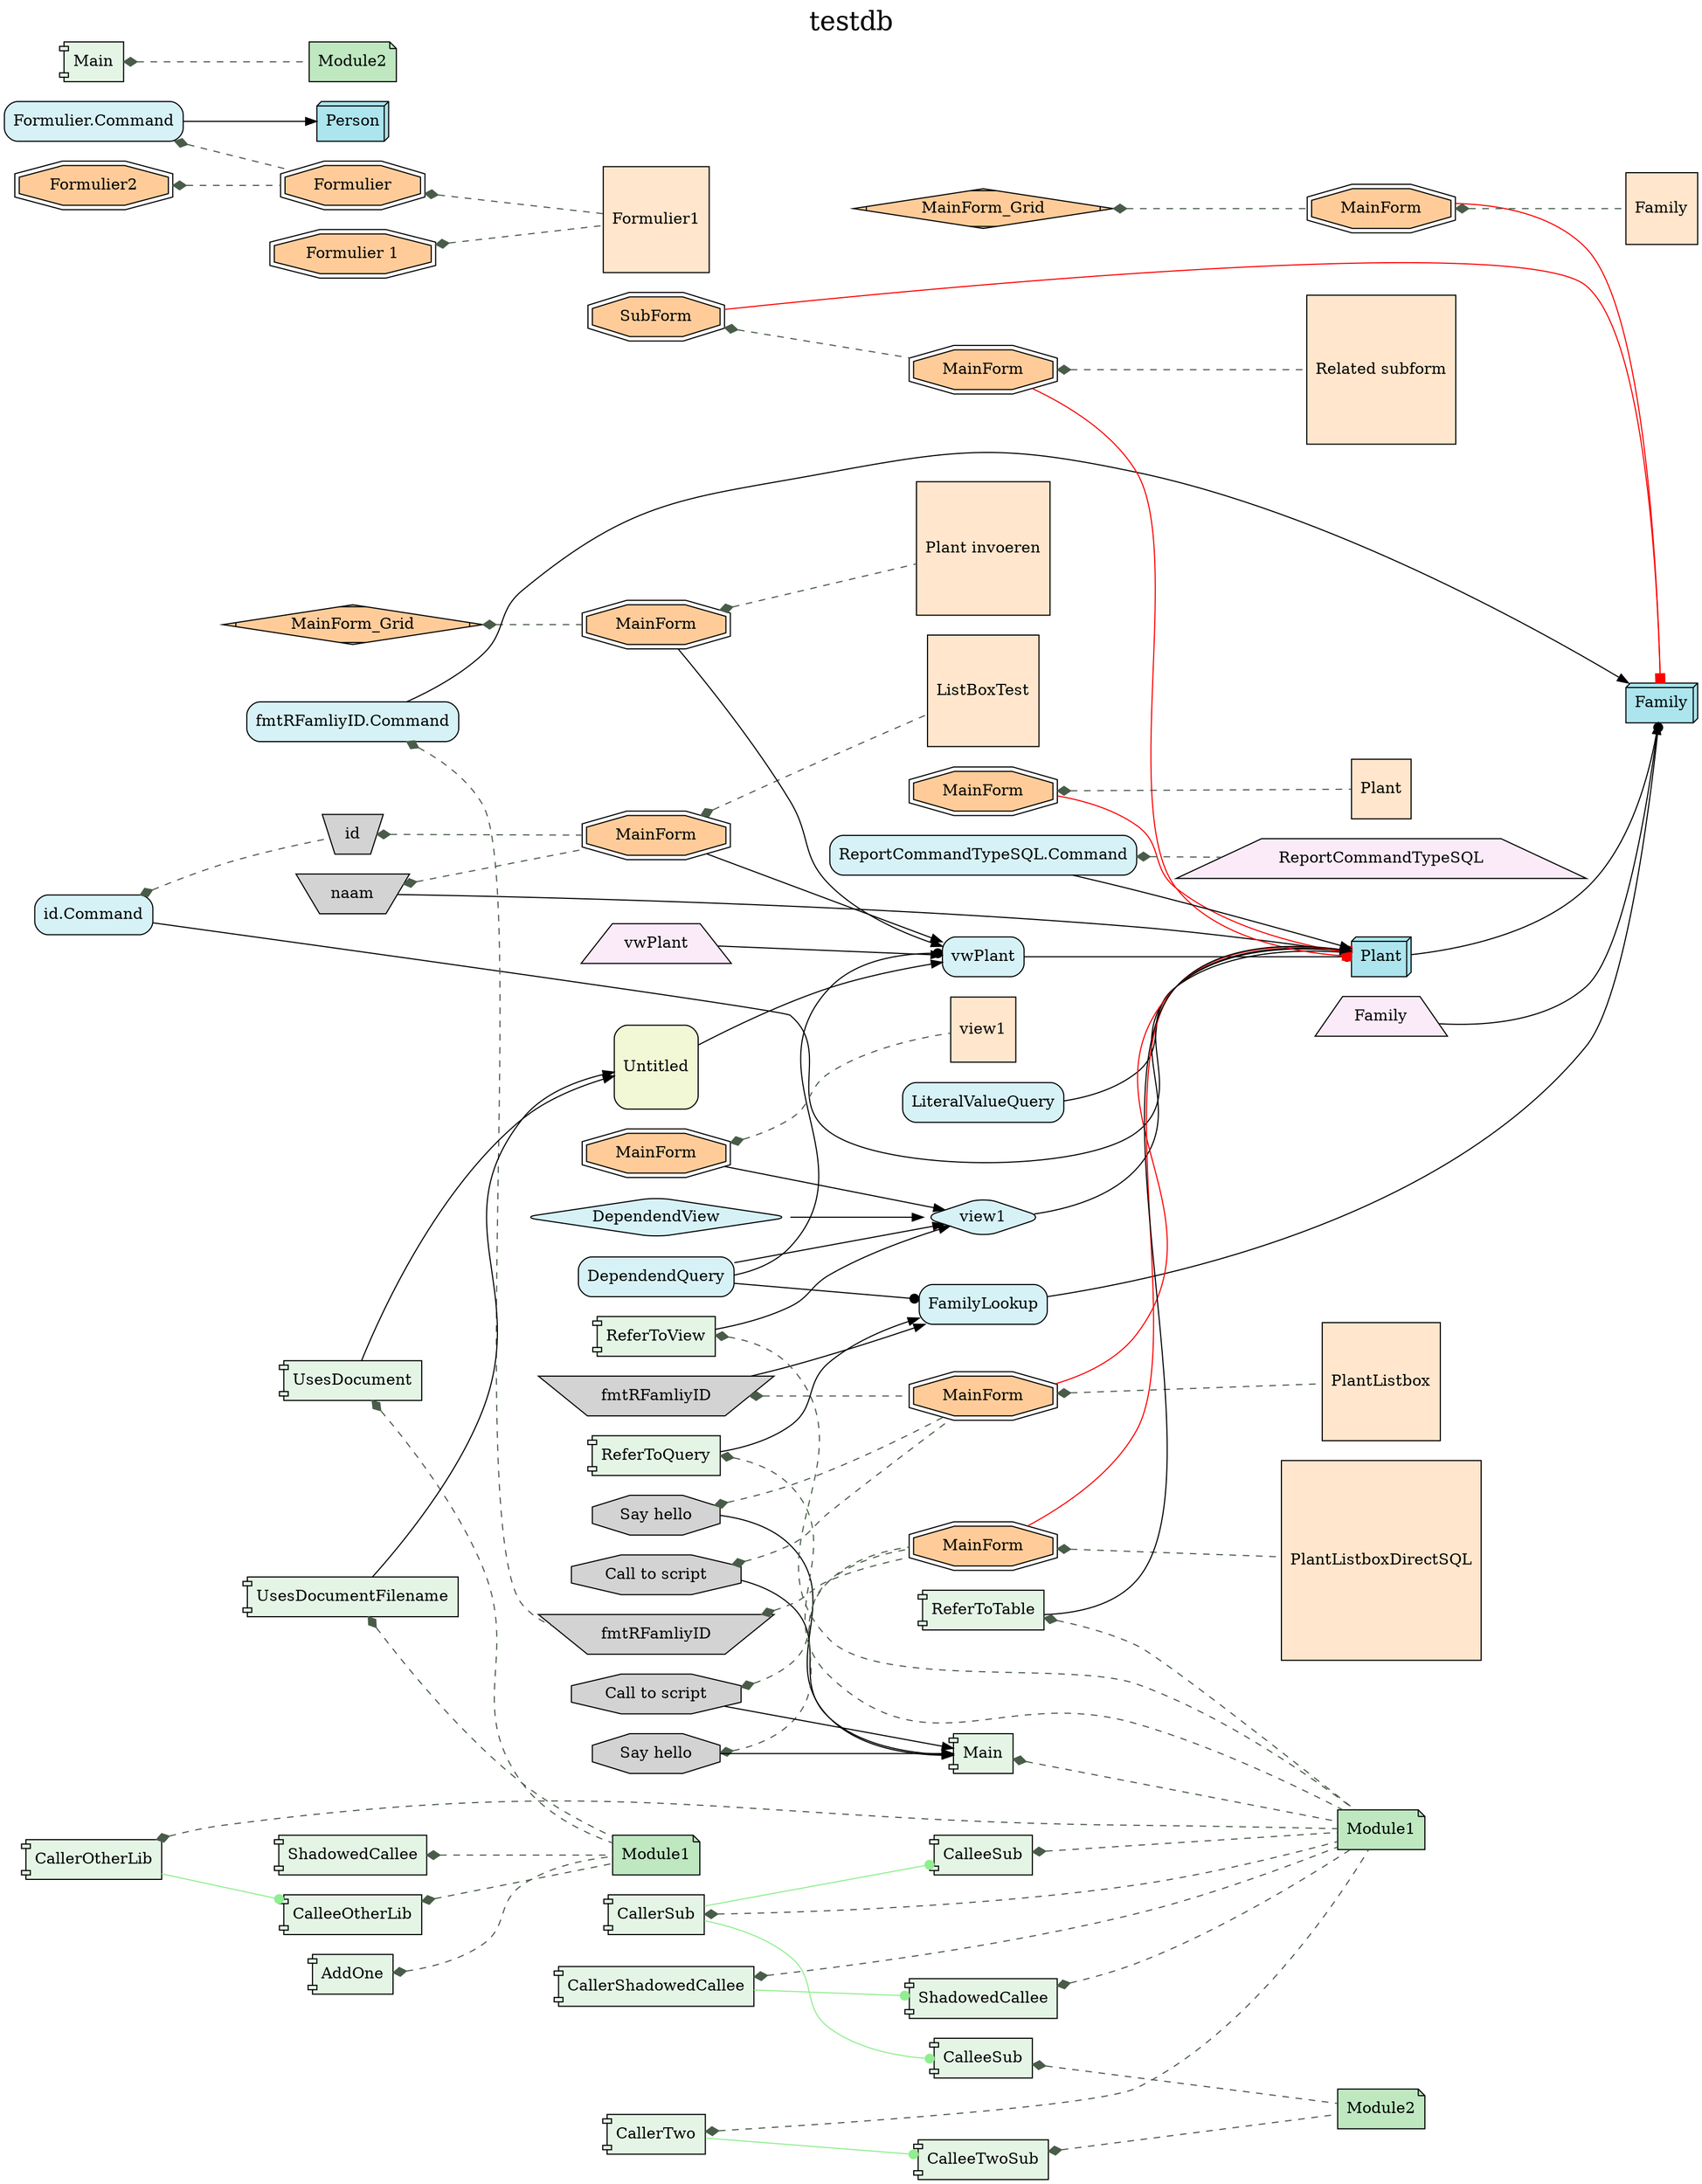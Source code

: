 digraph testdb {
	graph [rankdir=LR]
	graph [fontsize=24 label=testdb labelloc=top]
	1 [label=Family href="../table/family/index.html" id=1 tooltip="Family (table)" fillcolor="#ace5ee" shape=box3d style=filled]
	7 [label=Person href="../table/person/index.html" id=7 tooltip="Person (table)" fillcolor="#ace5ee" shape=box3d style=filled]
	13 [label=Plant href="../table/plant/index.html" id=13 tooltip="Plant (table)" fillcolor="#ace5ee" shape=box3d style=filled]
	21 [label=DependendView href="../view/dependendview/index.html" id=21 tooltip="DependendView (view)" fillcolor="#d6f2f7" shape=diamond style="filled,rounded"]
	34 [label=view1 href="../view/view1/index.html" id=34 tooltip="view1 (view)" fillcolor="#d6f2f7" shape=diamond style="filled,rounded"]
	45 [label=DependendQuery href="../query/dependendquery/index.html" id=45 tooltip="DependendQuery (query)" fillcolor="#d6f2f7" shape=box style="filled,rounded"]
	67 [label=FamilyLookup href="../query/familylookup/index.html" id=67 tooltip="FamilyLookup (query)" fillcolor="#d6f2f7" shape=box style="filled,rounded"]
	89 [label=LiteralValueQuery href="../query/literalvaluequery/index.html" id=89 tooltip="LiteralValueQuery (query)" fillcolor="#d6f2f7" shape=box style="filled,rounded"]
	122 [label=vwPlant href="../query/vwplant/index.html" id=122 tooltip="vwPlant (query)" fillcolor="#d6f2f7" shape=box style="filled,rounded"]
	135 [label=Family href="../form/family/index.html" id=135 tooltip="Family (form)" fillcolor="#ffe6cc" shape=square style=filled]
	136 [label=MainForm href="../form/family/index.html#136" id=136 tooltip="MainForm (subform)" fillcolor="#ffcc99" shape=doubleoctagon style=filled]
	136 -> 135 [arrowhead=none arrowtail=diamond color="#495C49" dir=back edgetooltip="MainForm is child of Family" style=dashed]
	137 [label=MainForm_Grid href="../form/family/index.html#137" id=137 tooltip="MainForm_Grid (grid)" fillcolor="#ffcc99" shape=Mdiamond style=filled]
	137 -> 136 [arrowhead=none arrowtail=diamond color="#495C49" dir=back edgetooltip="MainForm_Grid is child of MainForm" style=dashed]
	141 [label=Formulier1 href="../form/formulier1/index.html" id=141 tooltip="Formulier1 (form)" fillcolor="#ffe6cc" shape=square style=filled]
	142 [label=Formulier href="../form/formulier1/index.html#142" id=142 tooltip="Formulier (subform)" fillcolor="#ffcc99" shape=doubleoctagon style=filled]
	142 -> 141 [arrowhead=none arrowtail=diamond color="#495C49" dir=back edgetooltip="Formulier is child of Formulier1" style=dashed]
	143 [label=Formulier2 href="../form/formulier1/index.html#143" id=143 tooltip="Formulier2 (subform)" fillcolor="#ffcc99" shape=doubleoctagon style=filled]
	143 -> 142 [arrowhead=none arrowtail=diamond color="#495C49" dir=back edgetooltip="Formulier2 is child of Formulier" style=dashed]
	144 [label="Formulier.Command" href="../form/formulier1/index.html#144" id=144 tooltip="Formulier.Command (embeddedquery)" fillcolor="#d6f2f7" shape=box style="filled,rounded"]
	144 -> 142 [arrowhead=none arrowtail=diamond color="#495C49" dir=back edgetooltip="Formulier.Command is child of Formulier" style=dashed]
	154 [label="Formulier 1" href="../form/formulier1/index.html#154" id=154 tooltip="Formulier 1 (subform)" fillcolor="#ffcc99" shape=doubleoctagon style=filled]
	154 -> 141 [arrowhead=none arrowtail=diamond color="#495C49" dir=back edgetooltip="Formulier 1 is child of Formulier1" style=dashed]
	155 [label=ListBoxTest href="../form/listboxtest/index.html" id=155 tooltip="ListBoxTest (form)" fillcolor="#ffe6cc" shape=square style=filled]
	156 [label=MainForm href="../form/listboxtest/index.html#156" id=156 tooltip="MainForm (subform)" fillcolor="#ffcc99" shape=doubleoctagon style=filled]
	156 -> 155 [arrowhead=none arrowtail=diamond color="#495C49" dir=back edgetooltip="MainForm is child of ListBoxTest" style=dashed]
	158 [label=id href="../form/listboxtest/index.html#158" id=158 tooltip="id (listbox)" fillcolor="#d3d3d3" shape=invtrapezium style=filled]
	158 -> 156 [arrowhead=none arrowtail=diamond color="#495C49" dir=back edgetooltip="id is child of MainForm" style=dashed]
	159 [label="id.Command" href="../form/listboxtest/index.html#159" id=159 tooltip="id.Command (embeddedquery)" fillcolor="#d6f2f7" shape=box style="filled,rounded"]
	159 -> 158 [arrowhead=none arrowtail=diamond color="#495C49" dir=back edgetooltip="id.Command is child of id" style=dashed]
	180 [label=naam href="../form/listboxtest/index.html#180" id=180 tooltip="naam (listbox)" fillcolor="#d3d3d3" shape=invtrapezium style=filled]
	180 -> 156 [arrowhead=none arrowtail=diamond color="#495C49" dir=back edgetooltip="naam is child of MainForm" style=dashed]
	183 [label=Plant href="../form/plant/index.html" id=183 tooltip="Plant (form)" fillcolor="#ffe6cc" shape=square style=filled]
	184 [label=MainForm href="../form/plant/index.html#184" id=184 tooltip="MainForm (subform)" fillcolor="#ffcc99" shape=doubleoctagon style=filled]
	184 -> 183 [arrowhead=none arrowtail=diamond color="#495C49" dir=back edgetooltip="MainForm is child of Plant" style=dashed]
	191 [label="Plant invoeren" href="../form/plant-invoeren/index.html" id=191 tooltip="Plant invoeren (form)" fillcolor="#ffe6cc" shape=square style=filled]
	192 [label=MainForm href="../form/plant-invoeren/index.html#192" id=192 tooltip="MainForm (subform)" fillcolor="#ffcc99" shape=doubleoctagon style=filled]
	192 -> 191 [arrowhead=none arrowtail=diamond color="#495C49" dir=back edgetooltip="MainForm is child of Plant invoeren" style=dashed]
	193 [label=MainForm_Grid href="../form/plant-invoeren/index.html#193" id=193 tooltip="MainForm_Grid (grid)" fillcolor="#ffcc99" shape=Mdiamond style=filled]
	193 -> 192 [arrowhead=none arrowtail=diamond color="#495C49" dir=back edgetooltip="MainForm_Grid is child of MainForm" style=dashed]
	196 [label=PlantListbox href="../form/plantlistbox/index.html" id=196 tooltip="PlantListbox (form)" fillcolor="#ffe6cc" shape=square style=filled]
	197 [label=MainForm href="../form/plantlistbox/index.html#197" id=197 tooltip="MainForm (subform)" fillcolor="#ffcc99" shape=doubleoctagon style=filled]
	197 -> 196 [arrowhead=none arrowtail=diamond color="#495C49" dir=back edgetooltip="MainForm is child of PlantListbox" style=dashed]
	203 [label=fmtRFamliyID href="../form/plantlistbox/index.html#203" id=203 tooltip="fmtRFamliyID (listbox)" fillcolor="#d3d3d3" shape=invtrapezium style=filled]
	203 -> 197 [arrowhead=none arrowtail=diamond color="#495C49" dir=back edgetooltip="fmtRFamliyID is child of MainForm" style=dashed]
	204 [label="Say hello" href="../form/plantlistbox/index.html#204" id=204 tooltip="Knop 1 (control)" fillcolor="#d3d3d3" shape=octagon style=filled]
	204 -> 197 [arrowhead=none arrowtail=diamond color="#495C49" dir=back edgetooltip="Knop 1 is child of MainForm" style=dashed]
	207 [label="Call to script" href="../form/plantlistbox/index.html#207" id=207 tooltip="Knop 3 (control)" fillcolor="#d3d3d3" shape=octagon style=filled]
	207 -> 197 [arrowhead=none arrowtail=diamond color="#495C49" dir=back edgetooltip="Knop 3 is child of MainForm" style=dashed]
	210 [label=PlantListboxDirectSQL href="../form/plantlistboxdirectsql/index.html" id=210 tooltip="PlantListboxDirectSQL (form)" fillcolor="#ffe6cc" shape=square style=filled]
	211 [label=MainForm href="../form/plantlistboxdirectsql/index.html#211" id=211 tooltip="MainForm (subform)" fillcolor="#ffcc99" shape=doubleoctagon style=filled]
	211 -> 210 [arrowhead=none arrowtail=diamond color="#495C49" dir=back edgetooltip="MainForm is child of PlantListboxDirectSQL" style=dashed]
	217 [label=fmtRFamliyID href="../form/plantlistboxdirectsql/index.html#217" id=217 tooltip="fmtRFamliyID (listbox)" fillcolor="#d3d3d3" shape=invtrapezium style=filled]
	217 -> 211 [arrowhead=none arrowtail=diamond color="#495C49" dir=back edgetooltip="fmtRFamliyID is child of MainForm" style=dashed]
	218 [label="fmtRFamliyID.Command" href="../form/plantlistboxdirectsql/index.html#218" id=218 tooltip="fmtRFamliyID.Command (embeddedquery)" fillcolor="#d6f2f7" shape=box style="filled,rounded"]
	218 -> 217 [arrowhead=none arrowtail=diamond color="#495C49" dir=back edgetooltip="fmtRFamliyID.Command is child of fmtRFamliyID" style=dashed]
	238 [label="Say hello" href="../form/plantlistboxdirectsql/index.html#238" id=238 tooltip="Knop 1 (control)" fillcolor="#d3d3d3" shape=octagon style=filled]
	238 -> 211 [arrowhead=none arrowtail=diamond color="#495C49" dir=back edgetooltip="Knop 1 is child of MainForm" style=dashed]
	241 [label="Call to script" href="../form/plantlistboxdirectsql/index.html#241" id=241 tooltip="Knop 3 (control)" fillcolor="#d3d3d3" shape=octagon style=filled]
	241 -> 211 [arrowhead=none arrowtail=diamond color="#495C49" dir=back edgetooltip="Knop 3 is child of MainForm" style=dashed]
	244 [label="Related subform" href="../form/related-subform/index.html" id=244 tooltip="Related subform (form)" fillcolor="#ffe6cc" shape=square style=filled]
	245 [label=MainForm href="../form/related-subform/index.html#245" id=245 tooltip="MainForm (subform)" fillcolor="#ffcc99" shape=doubleoctagon style=filled]
	245 -> 244 [arrowhead=none arrowtail=diamond color="#495C49" dir=back edgetooltip="MainForm is child of Related subform" style=dashed]
	252 [label=SubForm href="../form/related-subform/index.html#252" id=252 tooltip="SubForm (subform)" fillcolor="#ffcc99" shape=doubleoctagon style=filled]
	252 -> 245 [arrowhead=none arrowtail=diamond color="#495C49" dir=back edgetooltip="SubForm is child of MainForm" style=dashed]
	259 [label=view1 href="../form/view1/index.html" id=259 tooltip="view1 (form)" fillcolor="#ffe6cc" shape=square style=filled]
	260 [label=MainForm href="../form/view1/index.html#260" id=260 tooltip="MainForm (subform)" fillcolor="#ffcc99" shape=doubleoctagon style=filled]
	260 -> 259 [arrowhead=none arrowtail=diamond color="#495C49" dir=back edgetooltip="MainForm is child of view1" style=dashed]
	263 [label=Family href="../report/family/index.html" id=263 tooltip="Family (report)" fillcolor="#fbebf9" shape=trapezium style=filled]
	264 [label=ReportCommandTypeSQL href="../report/reportcommandtypesql/index.html" id=264 tooltip="ReportCommandTypeSQL (report)" fillcolor="#fbebf9" shape=trapezium style=filled]
	265 [label="ReportCommandTypeSQL.Command" href="../report/reportcommandtypesql/index.html#265" id=265 tooltip="ReportCommandTypeSQL.Command (embeddedquery)" fillcolor="#d6f2f7" shape=box style="filled,rounded"]
	265 -> 264 [arrowhead=none arrowtail=diamond color="#495C49" dir=back edgetooltip="ReportCommandTypeSQL.Command is child of ReportCommandTypeSQL" style=dashed]
	276 [label=vwPlant href="../report/vwplant/index.html" id=276 tooltip="vwPlant (report)" fillcolor="#fbebf9" shape=trapezium style=filled]
	278 [label=Module1 href="../module/module1.standard/index.html" id=278 tooltip="Module1 (module)" fillcolor="#bfe8c1" shape=note style=filled]
	279 [label=UsesDocument href="../basicfunction/usesdocument.module1.standard/index.html" id=279 tooltip="UsesDocument (basicfunction)" fillcolor="#e4f5e5" shape=component style=filled]
	279 -> 278 [arrowhead=none arrowtail=diamond color="#495C49" dir=back edgetooltip="UsesDocument is child of Module1" style=dashed]
	291 [label=UsesDocumentFilename href="../basicfunction/usesdocumentfilename.module1.standard/index.html" id=291 tooltip="UsesDocumentFilename (basicfunction)" fillcolor="#e4f5e5" shape=component style=filled]
	291 -> 278 [arrowhead=none arrowtail=diamond color="#495C49" dir=back edgetooltip="UsesDocumentFilename is child of Module1" style=dashed]
	303 [label=CalleeOtherLib href="../basicfunction/calleeotherlib.module1.standard/index.html" id=303 tooltip="CalleeOtherLib (basicfunction)" fillcolor="#e4f5e5" shape=component style=filled]
	303 -> 278 [arrowhead=none arrowtail=diamond color="#495C49" dir=back edgetooltip="CalleeOtherLib is child of Module1" style=dashed]
	313 [label=ShadowedCallee href="../basicfunction/shadowedcallee.module1.standard/index.html" id=313 tooltip="ShadowedCallee (basicfunction)" fillcolor="#e4f5e5" shape=component style=filled]
	313 -> 278 [arrowhead=none arrowtail=diamond color="#495C49" dir=back edgetooltip="ShadowedCallee is child of Module1" style=dashed]
	325 [label=AddOne href="../basicfunction/addone.module1.standard/index.html" id=325 tooltip="AddOne (basicfunction)" fillcolor="#e4f5e5" shape=component style=filled]
	325 -> 278 [arrowhead=none arrowtail=diamond color="#495C49" dir=back edgetooltip="AddOne is child of Module1" style=dashed]
	420 [label=Module2 href="../module/module2.standard/index.html" id=420 tooltip="Module2 (module)" fillcolor="#bfe8c1" shape=note style=filled]
	421 [label=Main href="../basicfunction/main.module2.standard/index.html" id=421 tooltip="Main (basicfunction)" fillcolor="#e4f5e5" shape=component style=filled]
	421 -> 420 [arrowhead=none arrowtail=diamond color="#495C49" dir=back edgetooltip="Main is child of Module2" style=dashed]
	445 [label=Module1 href="../module/module1.library1/index.html" id=445 tooltip="Module1 (module)" fillcolor="#bfe8c1" shape=note style=filled]
	446 [label=Main href="../basicfunction/main.module1.library1/index.html" id=446 tooltip="Main (basicfunction)" fillcolor="#e4f5e5" shape=component style=filled]
	446 -> 445 [arrowhead=none arrowtail=diamond color="#495C49" dir=back edgetooltip="Main is child of Module1" style=dashed]
	456 [label=CallerSub href="../basicfunction/callersub.module1.library1/index.html" id=456 tooltip="CallerSub (basicfunction)" fillcolor="#e4f5e5" shape=component style=filled]
	456 -> 445 [arrowhead=none arrowtail=diamond color="#495C49" dir=back edgetooltip="CallerSub is child of Module1" style=dashed]
	474 [label=CalleeSub href="../basicfunction/calleesub.module1.library1/index.html" id=474 tooltip="CalleeSub (basicfunction)" fillcolor="#e4f5e5" shape=component style=filled]
	474 -> 445 [arrowhead=none arrowtail=diamond color="#495C49" dir=back edgetooltip="CalleeSub is child of Module1" style=dashed]
	486 [label=CallerTwo href="../basicfunction/callertwo.module1.library1/index.html" id=486 tooltip="CallerTwo (basicfunction)" fillcolor="#e4f5e5" shape=component style=filled]
	486 -> 445 [arrowhead=none arrowtail=diamond color="#495C49" dir=back edgetooltip="CallerTwo is child of Module1" style=dashed]
	498 [label=CallerOtherLib href="../basicfunction/callerotherlib.module1.library1/index.html" id=498 tooltip="CallerOtherLib (basicfunction)" fillcolor="#e4f5e5" shape=component style=filled]
	498 -> 445 [arrowhead=none arrowtail=diamond color="#495C49" dir=back edgetooltip="CallerOtherLib is child of Module1" style=dashed]
	516 [label=CallerShadowedCallee href="../basicfunction/callershadowedcallee.module1.library1/index.html" id=516 tooltip="CallerShadowedCallee (basicfunction)" fillcolor="#e4f5e5" shape=component style=filled]
	516 -> 445 [arrowhead=none arrowtail=diamond color="#495C49" dir=back edgetooltip="CallerShadowedCallee is child of Module1" style=dashed]
	528 [label=ShadowedCallee href="../basicfunction/shadowedcallee.module1.library1/index.html" id=528 tooltip="ShadowedCallee (basicfunction)" fillcolor="#e4f5e5" shape=component style=filled]
	528 -> 445 [arrowhead=none arrowtail=diamond color="#495C49" dir=back edgetooltip="ShadowedCallee is child of Module1" style=dashed]
	540 [label=ReferToTable href="../basicfunction/refertotable.module1.library1/index.html" id=540 tooltip="ReferToTable (basicfunction)" fillcolor="#e4f5e5" shape=component style=filled]
	540 -> 445 [arrowhead=none arrowtail=diamond color="#495C49" dir=back edgetooltip="ReferToTable is child of Module1" style=dashed]
	552 [label=ReferToView href="../basicfunction/refertoview.module1.library1/index.html" id=552 tooltip="ReferToView (basicfunction)" fillcolor="#e4f5e5" shape=component style=filled]
	552 -> 445 [arrowhead=none arrowtail=diamond color="#495C49" dir=back edgetooltip="ReferToView is child of Module1" style=dashed]
	564 [label=ReferToQuery href="../basicfunction/refertoquery.module1.library1/index.html" id=564 tooltip="ReferToQuery (basicfunction)" fillcolor="#e4f5e5" shape=component style=filled]
	564 -> 445 [arrowhead=none arrowtail=diamond color="#495C49" dir=back edgetooltip="ReferToQuery is child of Module1" style=dashed]
	719 [label=Module2 href="../module/module2.library1/index.html" id=719 tooltip="Module2 (module)" fillcolor="#bfe8c1" shape=note style=filled]
	720 [label=CalleeSub href="../basicfunction/calleesub.module2.library1/index.html" id=720 tooltip="CalleeSub (basicfunction)" fillcolor="#e4f5e5" shape=component style=filled]
	720 -> 719 [arrowhead=none arrowtail=diamond color="#495C49" dir=back edgetooltip="CalleeSub is child of Module2" style=dashed]
	732 [label=CalleeTwoSub href="../basicfunction/calleetwosub.module2.library1/index.html" id=732 tooltip="CalleeTwoSub (basicfunction)" fillcolor="#e4f5e5" shape=component style=filled]
	732 -> 719 [arrowhead=none arrowtail=diamond color="#495C49" dir=back edgetooltip="CalleeTwoSub is child of Module2" style=dashed]
	777 [label=Untitled href="../textdocument/untitled/index.html" id=777 tooltip="Untitled (textdocument)" fillcolor="#f2f7d6" shape=square style="filled, rounded"]
	13 -> 1 [edgetooltip="Plant -> Family"]
	21 -> 34 [edgetooltip="DependendView -> view1"]
	34 -> 13 [arrowhead=dot edgetooltip="view1 -> Plant"]
	45 -> 67 [arrowhead=dot edgetooltip="DependendQuery -> FamilyLookup"]
	45 -> 122 [arrowhead=dot edgetooltip="DependendQuery -> vwPlant"]
	45 -> 34 [edgetooltip="DependendQuery -> view1"]
	67 -> 1 [arrowhead=dot edgetooltip="FamilyLookup -> Family"]
	89 -> 13 [arrowhead=dot edgetooltip="LiteralValueQuery -> Plant"]
	122 -> 13 [arrowhead=dot edgetooltip="vwPlant -> Plant"]
	136 -> 1 [arrowhead=box color=red edgetooltip="MainForm -> Family"]
	144 -> 7 [edgetooltip="Formulier.Command -> Person"]
	156 -> 122 [edgetooltip="MainForm -> vwPlant"]
	159 -> 13 [edgetooltip="id.Command -> Plant"]
	180 -> 13 [edgetooltip="naam -> Plant"]
	184 -> 13 [arrowhead=box color=red edgetooltip="MainForm -> Plant"]
	192 -> 122 [edgetooltip="MainForm -> vwPlant"]
	197 -> 13 [arrowhead=box color=red edgetooltip="MainForm -> Plant"]
	203 -> 67 [edgetooltip="fmtRFamliyID -> FamilyLookup"]
	204 -> 446 [edgetooltip="Knop 1 -> Main"]
	207 -> 446 [edgetooltip="Knop 3 -> Main"]
	211 -> 13 [arrowhead=box color=red edgetooltip="MainForm -> Plant"]
	218 -> 1 [edgetooltip="fmtRFamliyID.Command -> Family"]
	238 -> 446 [edgetooltip="Knop 1 -> Main"]
	241 -> 446 [edgetooltip="Knop 3 -> Main"]
	245 -> 13 [arrowhead=box color=red edgetooltip="MainForm -> Plant"]
	252 -> 1 [arrowhead=box color=red edgetooltip="SubForm -> Family"]
	260 -> 34 [edgetooltip="MainForm -> view1"]
	263 -> 1 [edgetooltip="Family -> Family"]
	265 -> 13 [edgetooltip="ReportCommandTypeSQL.Command -> Plant"]
	276 -> 122 [edgetooltip="vwPlant -> vwPlant"]
	279 -> 777 [edgetooltip="UsesDocument -> Untitled"]
	291 -> 777 [edgetooltip="UsesDocumentFilename -> Untitled"]
	456 -> 474 [arrowhead=dot color="#90EE90" edgetooltip="CallerSub -> CalleeSub"]
	456 -> 720 [arrowhead=dot color="#90EE90" edgetooltip="CallerSub -> CalleeSub"]
	486 -> 732 [arrowhead=dot color="#90EE90" edgetooltip="CallerTwo -> CalleeTwoSub"]
	498 -> 303 [arrowhead=dot color="#90EE90" edgetooltip="CallerOtherLib -> CalleeOtherLib"]
	516 -> 528 [arrowhead=dot color="#90EE90" edgetooltip="CallerShadowedCallee -> ShadowedCallee"]
	540 -> 13 [edgetooltip="ReferToTable -> Plant"]
	552 -> 34 [edgetooltip="ReferToView -> view1"]
	564 -> 67 [edgetooltip="ReferToQuery -> FamilyLookup"]
	777 -> 122 [edgetooltip="Untitled -> vwPlant"]
}

